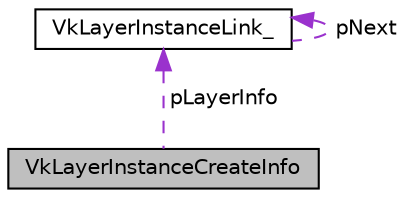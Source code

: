 digraph "VkLayerInstanceCreateInfo"
{
 // LATEX_PDF_SIZE
  edge [fontname="Helvetica",fontsize="10",labelfontname="Helvetica",labelfontsize="10"];
  node [fontname="Helvetica",fontsize="10",shape=record];
  Node1 [label="VkLayerInstanceCreateInfo",height=0.2,width=0.4,color="black", fillcolor="grey75", style="filled", fontcolor="black",tooltip=" "];
  Node2 -> Node1 [dir="back",color="darkorchid3",fontsize="10",style="dashed",label=" pLayerInfo" ];
  Node2 [label="VkLayerInstanceLink_",height=0.2,width=0.4,color="black", fillcolor="white", style="filled",URL="$d6/d66/structVkLayerInstanceLink__.html",tooltip=" "];
  Node2 -> Node2 [dir="back",color="darkorchid3",fontsize="10",style="dashed",label=" pNext" ];
}
